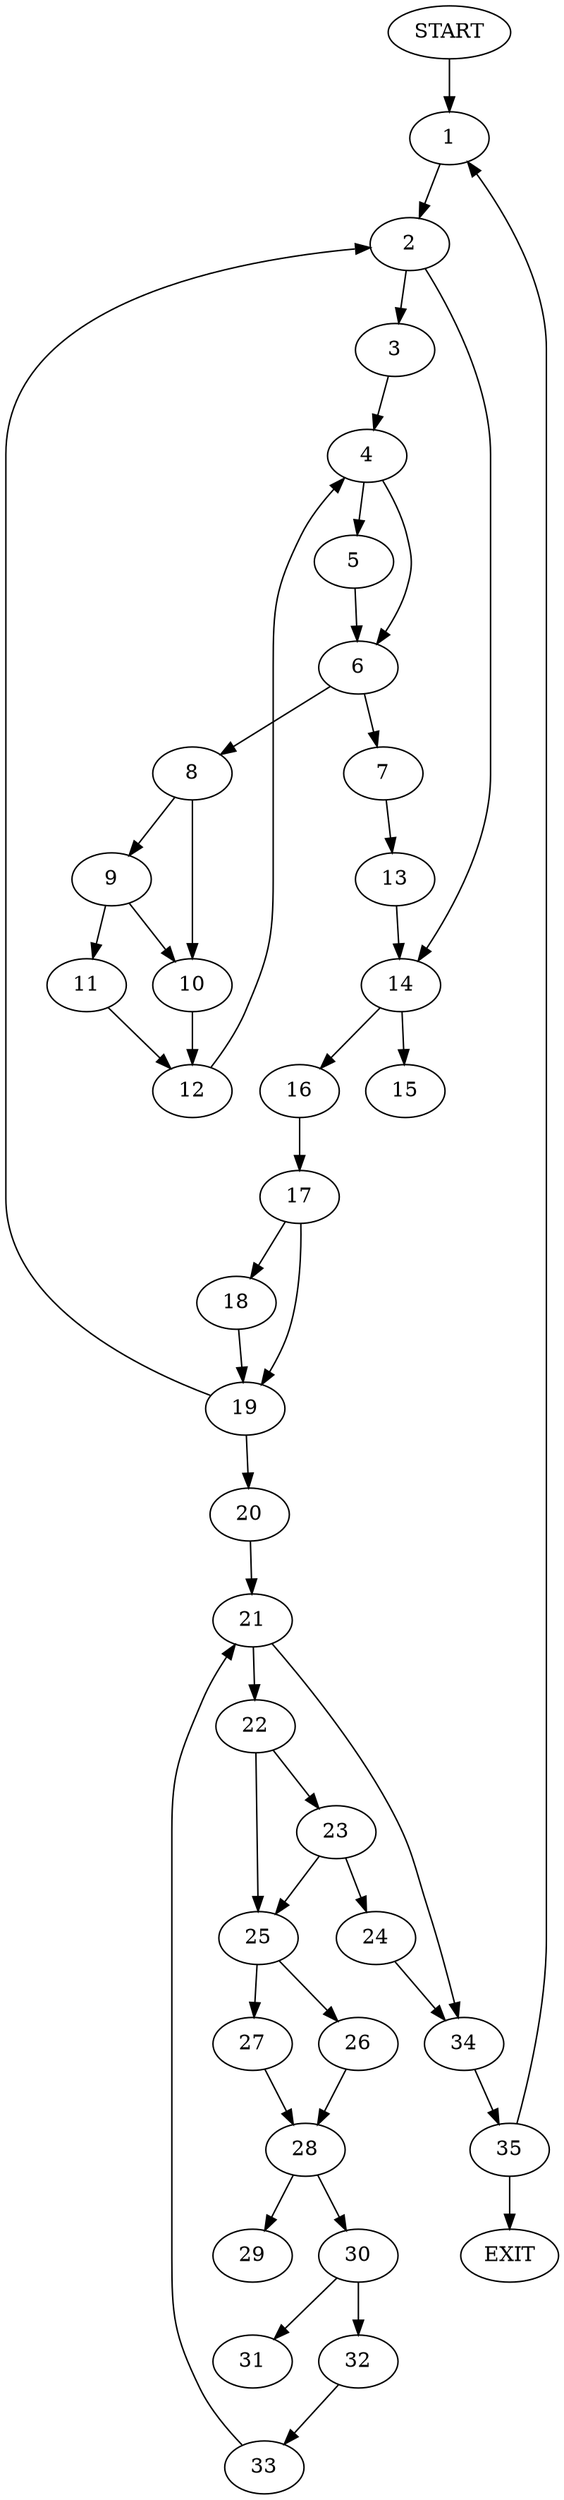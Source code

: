 digraph { 
0 [label="START"];
1;
2;
3;
4;
5;
6;
7;
8;
9;
10;
11;
12;
13;
14;
15;
16;
17;
18;
19;
20;
21;
22;
23;
24;
25;
26;
27;
28;
29;
30;
31;
32;
33;
34;
35;
36[label="EXIT"];
0 -> 1;
1 -> 2;
2 -> 3;
2 -> 14;
3 -> 4;
4 -> 5;
4 -> 6;
5 -> 6;
6 -> 8;
6 -> 7;
7 -> 13;
8 -> 10;
8 -> 9;
9 -> 10;
9 -> 11;
10 -> 12;
11 -> 12;
12 -> 4;
13 -> 14;
14 -> 15;
14 -> 16;
16 -> 17;
17 -> 18;
17 -> 19;
18 -> 19;
19 -> 2;
19 -> 20;
20 -> 21;
21 -> 22;
21 -> 34;
22 -> 23;
22 -> 25;
23 -> 24;
23 -> 25;
24 -> 34;
25 -> 26;
25 -> 27;
26 -> 28;
27 -> 28;
28 -> 29;
28 -> 30;
30 -> 32;
30 -> 31;
32 -> 33;
33 -> 21;
34 -> 35;
35 -> 1;
35 -> 36;
}
